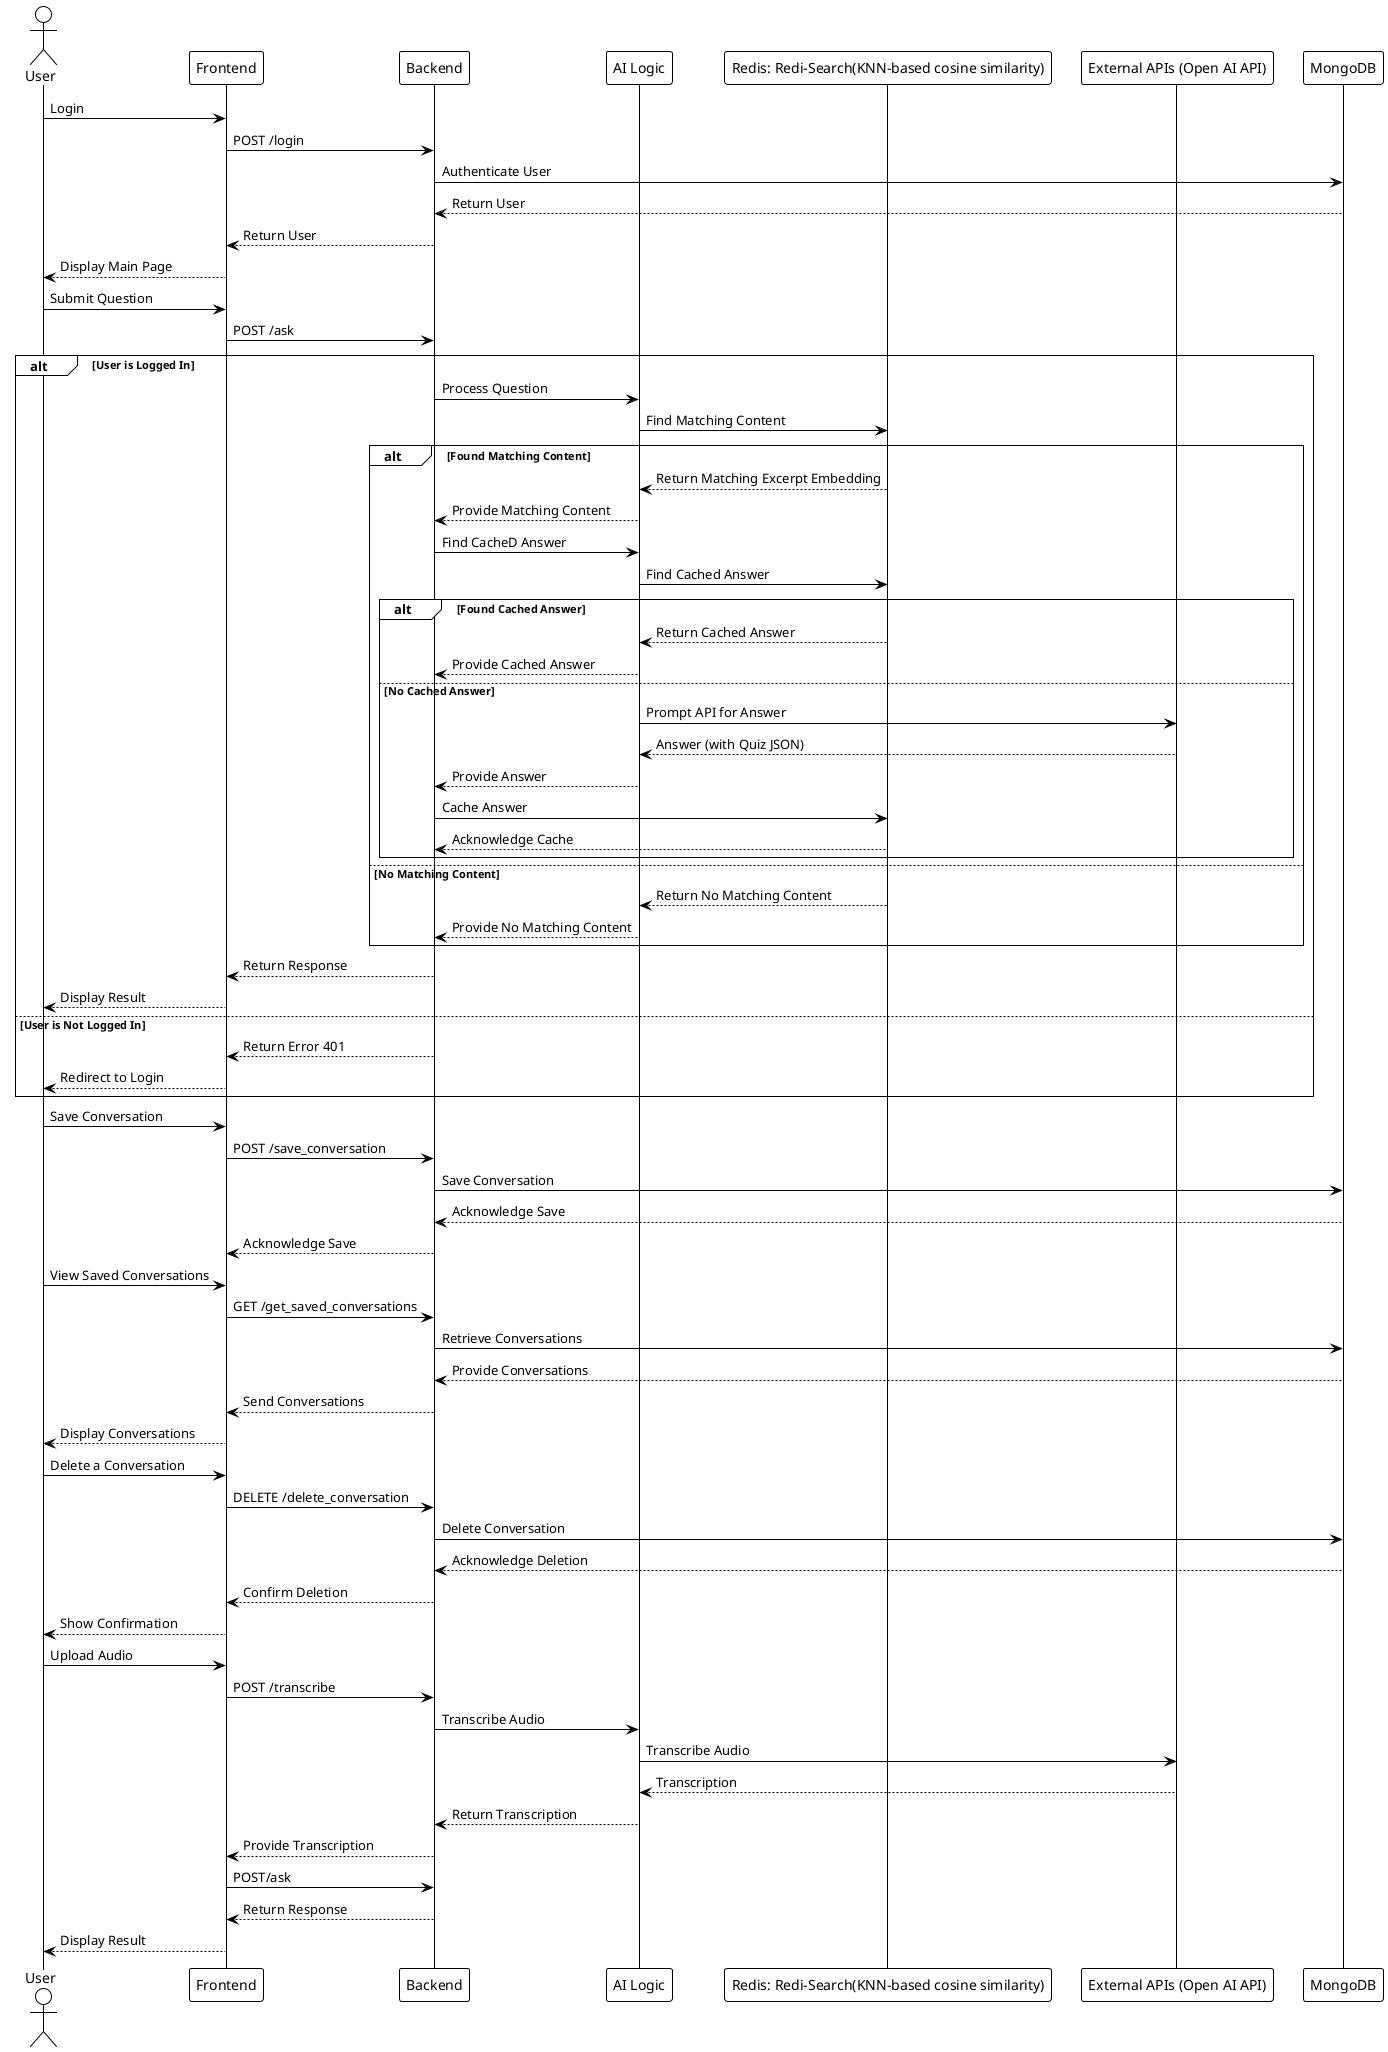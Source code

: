 @startuml
!theme plain

actor User
participant Frontend
participant Backend
participant "AI Logic" as AI
participant "Redis: Redi-Search(KNN-based cosine similarity)" as Redis
participant "External APIs (Open AI API)" as API
participant "MongoDB" as DB

' User Login Flow
User -> Frontend: Login
Frontend -> Backend: POST /login
Backend -> DB: Authenticate User
DB --> Backend: Return User
Backend --> Frontend: Return User
Frontend --> User: Display Main Page

' Question Answering Flow
User -> Frontend: Submit Question
Frontend -> Backend: POST /ask
alt User is Logged In
    Backend -> AI: Process Question
    AI -> Redis: Find Matching Content
    alt Found Matching Content
        Redis --> AI: Return Matching Excerpt Embedding
        AI --> Backend: Provide Matching Content
        Backend -> AI: Find CacheD Answer
        AI -> Redis: Find Cached Answer

        alt Found Cached Answer
            Redis --> AI: Return Cached Answer
            AI --> Backend: Provide Cached Answer
        else No Cached Answer
            AI -> API: Prompt API for Answer
            API --> AI: Answer (with Quiz JSON)
            AI --> Backend: Provide Answer
            Backend -> Redis: Cache Answer
            Redis --> Backend: Acknowledge Cache
        end
    else No Matching Content
        Redis --> AI: Return No Matching Content
        AI --> Backend: Provide No Matching Content
    end
    Backend --> Frontend: Return Response
    Frontend --> User: Display Result
else User is Not Logged In
    Backend --> Frontend: Return Error 401
    Frontend --> User: Redirect to Login
end

' Save Conversation Flow
User -> Frontend: Save Conversation
Frontend -> Backend: POST /save_conversation
Backend -> DB: Save Conversation
DB --> Backend: Acknowledge Save
Backend --> Frontend: Acknowledge Save

' Retrieve Conversations Flow
User -> Frontend: View Saved Conversations
Frontend -> Backend: GET /get_saved_conversations
Backend -> DB: Retrieve Conversations
DB --> Backend: Provide Conversations
Backend --> Frontend: Send Conversations
Frontend --> User: Display Conversations

' Delete Conversation Flow
User -> Frontend: Delete a Conversation
Frontend -> Backend: DELETE /delete_conversation
Backend -> DB: Delete Conversation
DB --> Backend: Acknowledge Deletion
Backend --> Frontend: Confirm Deletion
Frontend --> User: Show Confirmation

' Audio Transcription Flow
User -> Frontend: Upload Audio
Frontend -> Backend: POST /transcribe
Backend -> AI: Transcribe Audio
AI -> API: Transcribe Audio
API --> AI: Transcription
AI --> Backend: Return Transcription
Backend --> Frontend: Provide Transcription
Frontend -> Backend: POST/ask
Backend --> Frontend: Return Response
Frontend --> User: Display Result
@enduml
